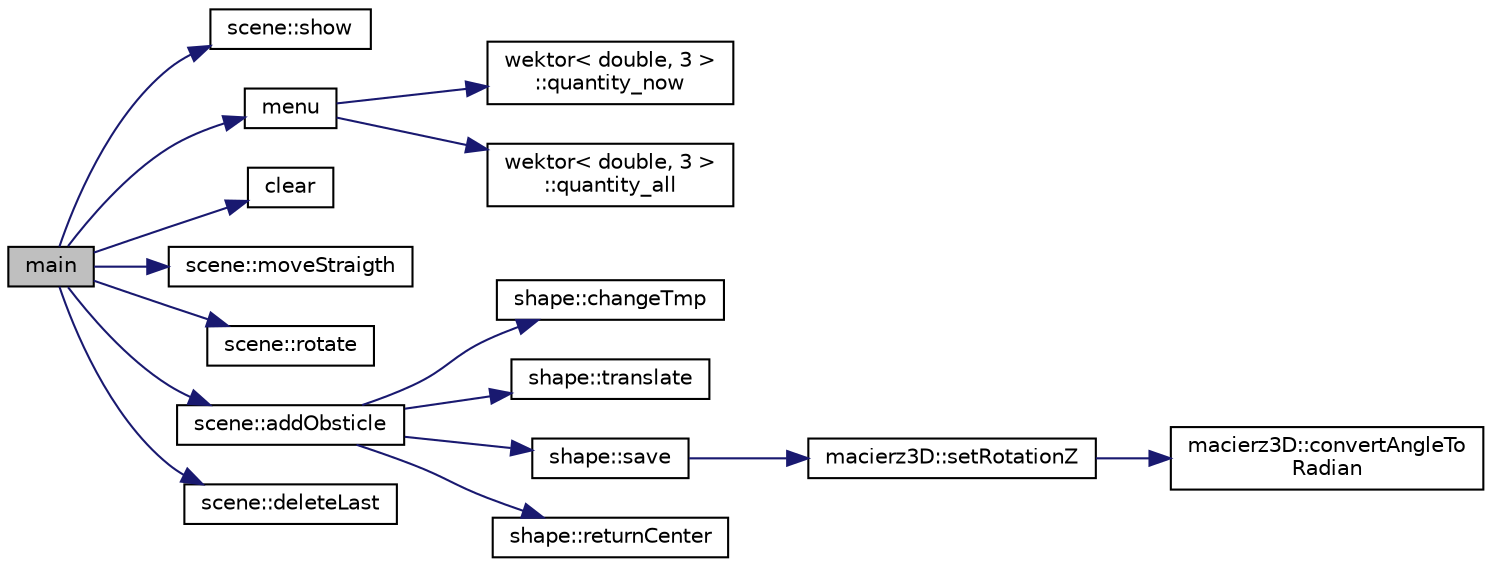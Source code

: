 digraph "main"
{
  edge [fontname="Helvetica",fontsize="10",labelfontname="Helvetica",labelfontsize="10"];
  node [fontname="Helvetica",fontsize="10",shape=record];
  rankdir="LR";
  Node3 [label="main",height=0.2,width=0.4,color="black", fillcolor="grey75", style="filled", fontcolor="black"];
  Node3 -> Node4 [color="midnightblue",fontsize="10",style="solid",fontname="Helvetica"];
  Node4 [label="scene::show",height=0.2,width=0.4,color="black", fillcolor="white", style="filled",URL="$classscene.html#ab0c8bffbe8f1d38657895c2ddb20d2e6",tooltip="Rysuj scenę w gnuplocie. "];
  Node3 -> Node5 [color="midnightblue",fontsize="10",style="solid",fontname="Helvetica"];
  Node5 [label="menu",height=0.2,width=0.4,color="black", fillcolor="white", style="filled",URL="$main_8cpp.html#a2a0e843767aeea4f433a28b9c54f573a"];
  Node5 -> Node6 [color="midnightblue",fontsize="10",style="solid",fontname="Helvetica"];
  Node6 [label="wektor\< double, 3 \>\l::quantity_now",height=0.2,width=0.4,color="black", fillcolor="white", style="filled",URL="$classwektor.html#a3f653ed43e9c384fe0f27df2873490ee"];
  Node5 -> Node7 [color="midnightblue",fontsize="10",style="solid",fontname="Helvetica"];
  Node7 [label="wektor\< double, 3 \>\l::quantity_all",height=0.2,width=0.4,color="black", fillcolor="white", style="filled",URL="$classwektor.html#a6a51f60abbbb2c2ec10a92bf97e524d2"];
  Node3 -> Node8 [color="midnightblue",fontsize="10",style="solid",fontname="Helvetica"];
  Node8 [label="clear",height=0.2,width=0.4,color="black", fillcolor="white", style="filled",URL="$main_8cpp.html#ac8bb3912a3ce86b15842e79d0b421204"];
  Node3 -> Node9 [color="midnightblue",fontsize="10",style="solid",fontname="Helvetica"];
  Node9 [label="scene::moveStraigth",height=0.2,width=0.4,color="black", fillcolor="white", style="filled",URL="$classscene.html#af904c8b63ad0759f37c81b2a843874a9",tooltip="Zadaj ruch na wprost. "];
  Node3 -> Node10 [color="midnightblue",fontsize="10",style="solid",fontname="Helvetica"];
  Node10 [label="scene::rotate",height=0.2,width=0.4,color="black", fillcolor="white", style="filled",URL="$classscene.html#a9aa9ada9a430c2f0206f480f39a8117c",tooltip="Obróć się o zadany kąt. "];
  Node3 -> Node11 [color="midnightblue",fontsize="10",style="solid",fontname="Helvetica"];
  Node11 [label="scene::addObsticle",height=0.2,width=0.4,color="black", fillcolor="white", style="filled",URL="$classscene.html#a3bd69a608d9f3caa3f73b9e783d9a5e7",tooltip="Sprawdza czy dodano przeszkodę "];
  Node11 -> Node12 [color="midnightblue",fontsize="10",style="solid",fontname="Helvetica"];
  Node12 [label="shape::changeTmp",height=0.2,width=0.4,color="black", fillcolor="white", style="filled",URL="$classshape.html#aa1a2d4e309a6f48b0cd6a8f413e7cad7",tooltip="zmienia nazwę pliku tymczasowego "];
  Node11 -> Node13 [color="midnightblue",fontsize="10",style="solid",fontname="Helvetica"];
  Node13 [label="shape::translate",height=0.2,width=0.4,color="black", fillcolor="white", style="filled",URL="$classshape.html#ac53915874f4bec83c9c7967aa245f4b3",tooltip="Zapamiętuje wektor translacji. "];
  Node11 -> Node14 [color="midnightblue",fontsize="10",style="solid",fontname="Helvetica"];
  Node14 [label="shape::save",height=0.2,width=0.4,color="black", fillcolor="white", style="filled",URL="$classshape.html#ad7a4d1e85f10fcb4f100adec81fc0563",tooltip="zapisuje aktualne położenie kształtu do pliku "];
  Node14 -> Node15 [color="midnightblue",fontsize="10",style="solid",fontname="Helvetica"];
  Node15 [label="macierz3D::setRotationZ",height=0.2,width=0.4,color="black", fillcolor="white", style="filled",URL="$classmacierz3_d.html#a16166e41f063ad2e6fcaf61a42e13610"];
  Node15 -> Node16 [color="midnightblue",fontsize="10",style="solid",fontname="Helvetica"];
  Node16 [label="macierz3D::convertAngleTo\lRadian",height=0.2,width=0.4,color="black", fillcolor="white", style="filled",URL="$classmacierz3_d.html#adcfa9be065de99af1bab86f6c312dd9c",tooltip="zamienia stopnie na radiany "];
  Node11 -> Node17 [color="midnightblue",fontsize="10",style="solid",fontname="Helvetica"];
  Node17 [label="shape::returnCenter",height=0.2,width=0.4,color="black", fillcolor="white", style="filled",URL="$classshape.html#a50b8ce90802becc732c560b57d024801",tooltip="powraca do początkowej pozycji "];
  Node3 -> Node18 [color="midnightblue",fontsize="10",style="solid",fontname="Helvetica"];
  Node18 [label="scene::deleteLast",height=0.2,width=0.4,color="black", fillcolor="white", style="filled",URL="$classscene.html#a577e19c88b86b5316947c3a890b775e5",tooltip="usuwa ostatnio dodaną przeszkodę "];
}
